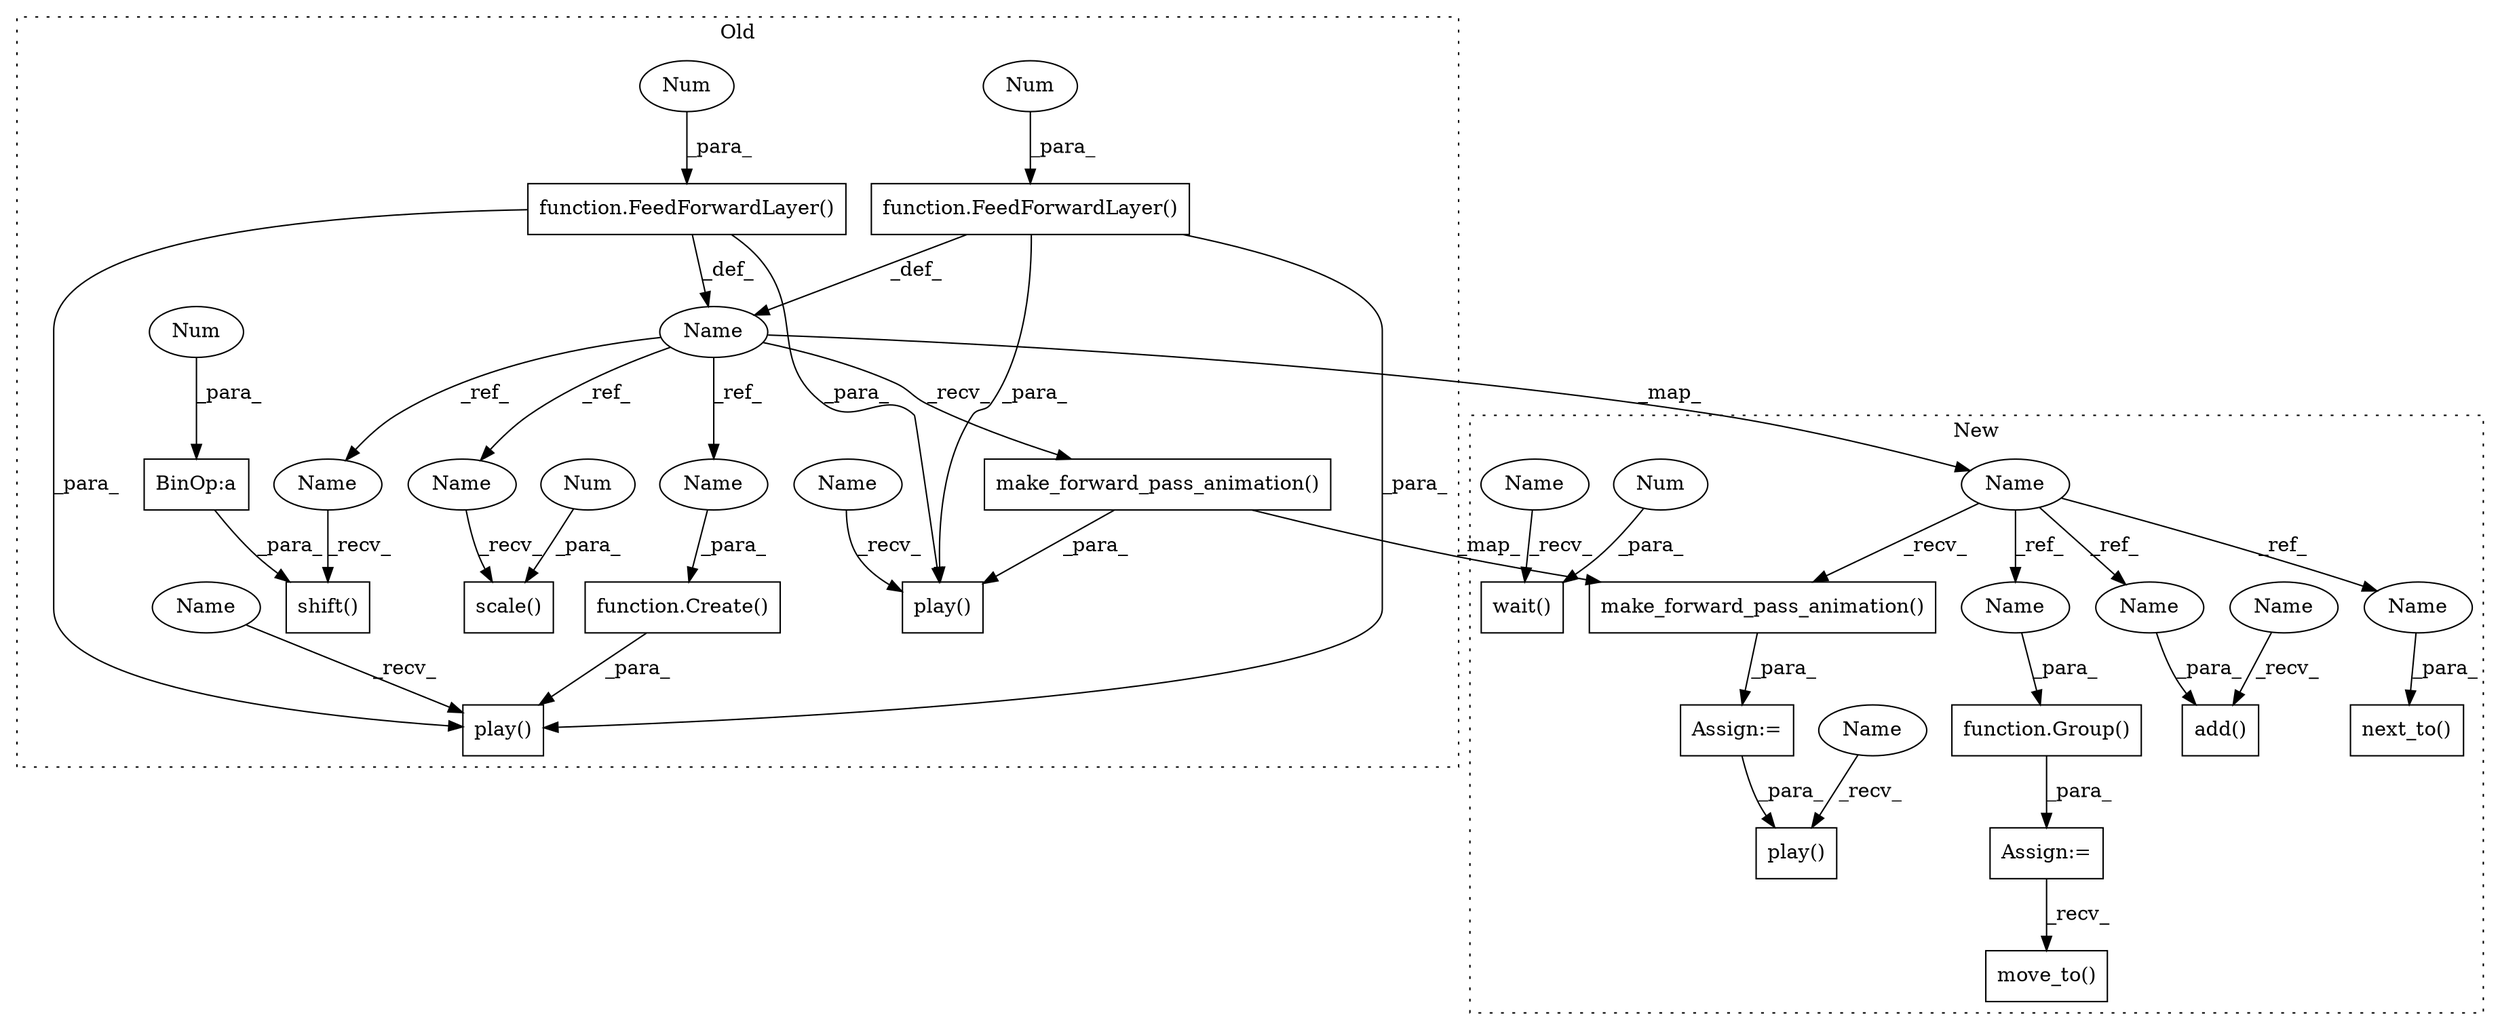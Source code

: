 digraph G {
subgraph cluster0 {
1 [label="function.FeedForwardLayer()" a="75" s="1787,1805" l="17,48" shape="box"];
3 [label="function.Create()" a="75" s="2101,2110" l="7,1" shape="box"];
4 [label="Name" a="87" s="1432" l="2" shape="ellipse"];
6 [label="scale()" a="75" s="1901,1913" l="9,1" shape="box"];
7 [label="make_forward_pass_animation()" a="75" s="2321" l="42" shape="box"];
11 [label="play()" a="75" s="2091,2111" l="10,1" shape="box"];
12 [label="play()" a="75" s="2311,2363" l="10,1" shape="box"];
15 [label="Num" a="76" s="1804" l="1" shape="ellipse"];
16 [label="Num" a="76" s="1910" l="3" shape="ellipse"];
17 [label="function.FeedForwardLayer()" a="75" s="1698,1716" l="17,48" shape="box"];
18 [label="Num" a="76" s="1715" l="1" shape="ellipse"];
21 [label="shift()" a="75" s="1950,1965" l="9,1" shape="box"];
22 [label="BinOp:a" a="82" s="1961" l="1" shape="box"];
23 [label="Num" a="76" s="1962" l="3" shape="ellipse"];
26 [label="Name" a="87" s="2091" l="4" shape="ellipse"];
27 [label="Name" a="87" s="2311" l="4" shape="ellipse"];
28 [label="Name" a="87" s="1950" l="2" shape="ellipse"];
29 [label="Name" a="87" s="2108" l="2" shape="ellipse"];
30 [label="Name" a="87" s="1901" l="2" shape="ellipse"];
label = "Old";
style="dotted";
}
subgraph cluster1 {
2 [label="add()" a="75" s="1867,1878" l="9,1" shape="box"];
5 [label="Name" a="87" s="1380" l="2" shape="ellipse"];
8 [label="make_forward_pass_animation()" a="75" s="2130" l="112" shape="box"];
9 [label="next_to()" a="75" s="1951,1972" l="13,1" shape="box"];
10 [label="play()" a="75" s="2272,2306" l="22,10" shape="box"];
13 [label="function.Group()" a="75" s="2036,2050" l="6,1" shape="box"];
14 [label="move_to()" a="75" s="2060,2080" l="14,1" shape="box"];
19 [label="Assign:=" a="68" s="2127" l="3" shape="box"];
20 [label="Assign:=" a="68" s="2033" l="3" shape="box"];
24 [label="wait()" a="75" s="2251,2262" l="10,1" shape="box"];
25 [label="Num" a="76" s="2261" l="1" shape="ellipse"];
31 [label="Name" a="87" s="1867" l="4" shape="ellipse"];
32 [label="Name" a="87" s="2251" l="4" shape="ellipse"];
33 [label="Name" a="87" s="2272" l="4" shape="ellipse"];
34 [label="Name" a="87" s="2042" l="2" shape="ellipse"];
35 [label="Name" a="87" s="1876" l="2" shape="ellipse"];
36 [label="Name" a="87" s="1964" l="2" shape="ellipse"];
label = "New";
style="dotted";
}
1 -> 11 [label="_para_"];
1 -> 4 [label="_def_"];
1 -> 12 [label="_para_"];
3 -> 11 [label="_para_"];
4 -> 29 [label="_ref_"];
4 -> 30 [label="_ref_"];
4 -> 28 [label="_ref_"];
4 -> 7 [label="_recv_"];
4 -> 5 [label="_map_"];
5 -> 36 [label="_ref_"];
5 -> 35 [label="_ref_"];
5 -> 8 [label="_recv_"];
5 -> 34 [label="_ref_"];
7 -> 8 [label="_map_"];
7 -> 12 [label="_para_"];
8 -> 19 [label="_para_"];
13 -> 20 [label="_para_"];
15 -> 1 [label="_para_"];
16 -> 6 [label="_para_"];
17 -> 12 [label="_para_"];
17 -> 11 [label="_para_"];
17 -> 4 [label="_def_"];
18 -> 17 [label="_para_"];
19 -> 10 [label="_para_"];
20 -> 14 [label="_recv_"];
22 -> 21 [label="_para_"];
23 -> 22 [label="_para_"];
25 -> 24 [label="_para_"];
26 -> 11 [label="_recv_"];
27 -> 12 [label="_recv_"];
28 -> 21 [label="_recv_"];
29 -> 3 [label="_para_"];
30 -> 6 [label="_recv_"];
31 -> 2 [label="_recv_"];
32 -> 24 [label="_recv_"];
33 -> 10 [label="_recv_"];
34 -> 13 [label="_para_"];
35 -> 2 [label="_para_"];
36 -> 9 [label="_para_"];
}